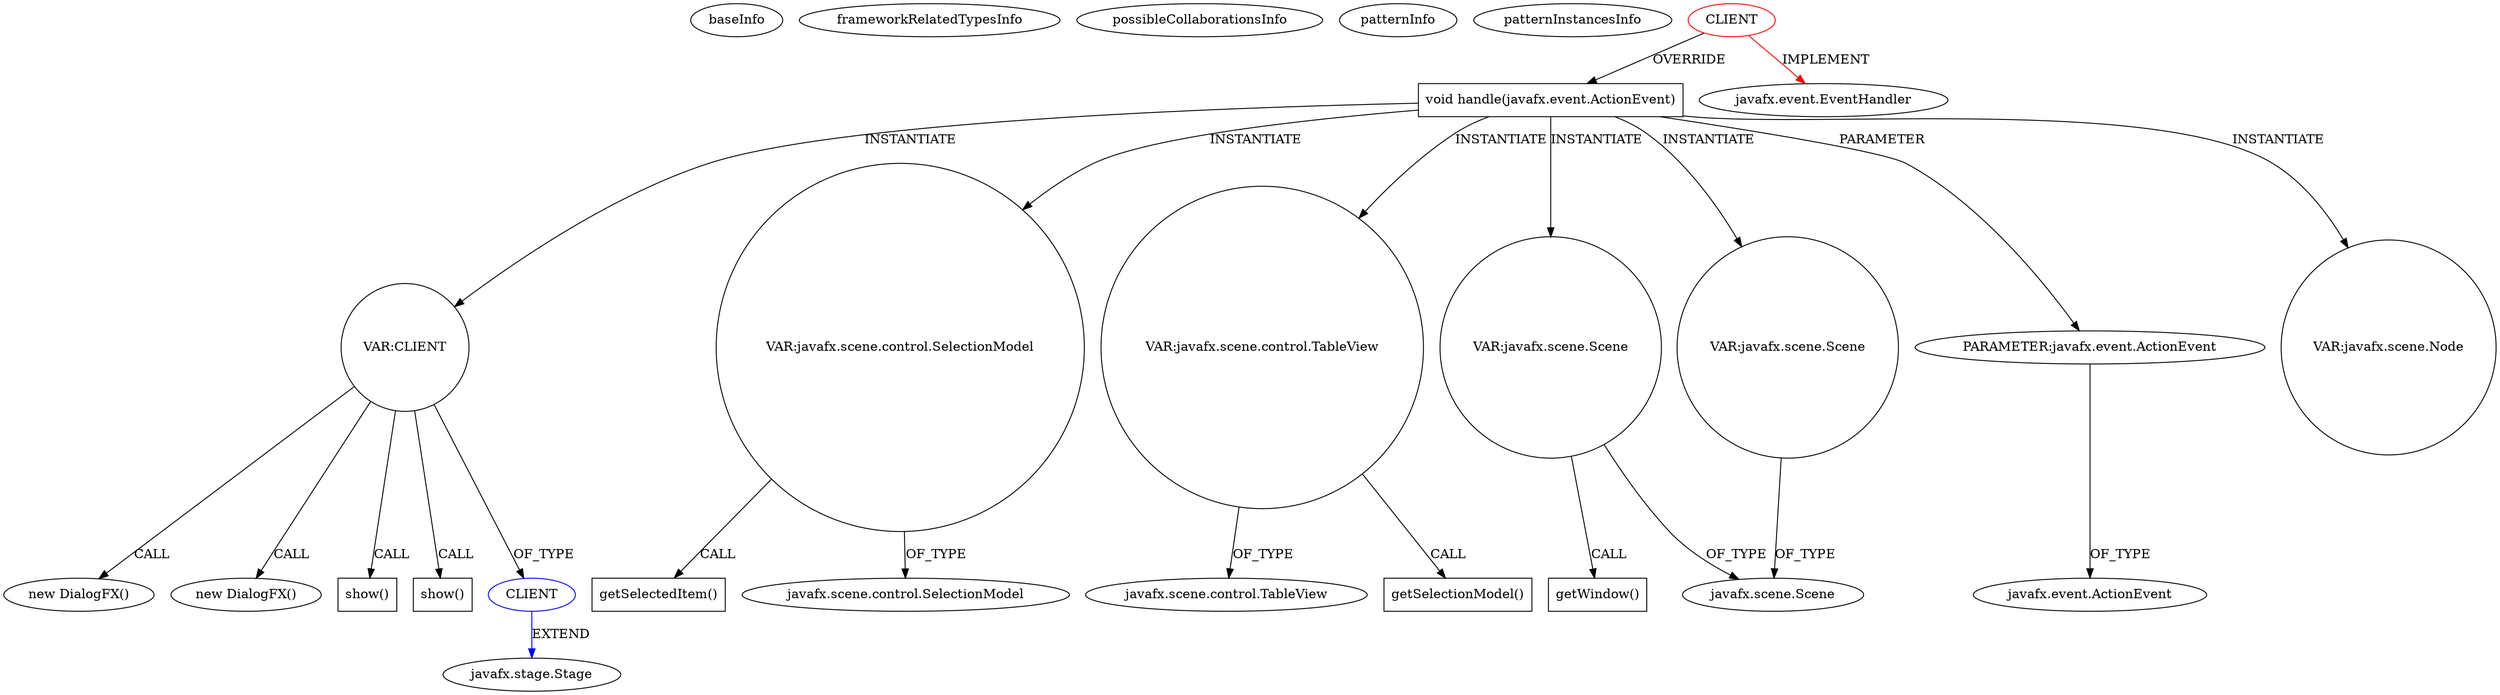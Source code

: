 digraph {
baseInfo[graphId=3400,category="pattern",isAnonymous=false,possibleRelation=true]
frameworkRelatedTypesInfo[0="javafx.event.EventHandler"]
possibleCollaborationsInfo[0="3400~INSTANTIATION-OVERRIDING_METHOD_DECLARATION-~javafx.event.EventHandler ~javafx.stage.Stage ~false~false"]
patternInfo[frequency=2.0,patternRootClient=0]
patternInstancesInfo[0="c1um5y-ShotPatterns~/c1um5y-ShotPatterns/ShotPatterns-master/src/org/shotpatterns/ui/ShotPatternsFX.java~DeleteButtonHandler~2234",1="c1um5y-ShotPatterns~/c1um5y-ShotPatterns/ShotPatterns-master/src/org/shotpatterns/ui/ShotPatternsFX.java~SearchSimilarMoviesButtonHandler~2233"]
11[label="new DialogFX()",vertexType="CONSTRUCTOR_CALL",isFrameworkType=false]
12[label="VAR:CLIENT",vertexType="VARIABLE_EXPRESION",isFrameworkType=false,shape=circle]
2[label="void handle(javafx.event.ActionEvent)",vertexType="OVERRIDING_METHOD_DECLARATION",isFrameworkType=false,shape=box]
0[label="CLIENT",vertexType="ROOT_CLIENT_CLASS_DECLARATION",isFrameworkType=false,color=red]
23[label="new DialogFX()",vertexType="CONSTRUCTOR_CALL",isFrameworkType=false]
32[label="show()",vertexType="INSIDE_CALL",isFrameworkType=false,shape=box]
22[label="show()",vertexType="INSIDE_CALL",isFrameworkType=false,shape=box]
5[label="VAR:javafx.scene.control.SelectionModel",vertexType="VARIABLE_EXPRESION",isFrameworkType=false,shape=circle]
6[label="getSelectedItem()",vertexType="INSIDE_CALL",isFrameworkType=false,shape=box]
7[label="javafx.scene.control.SelectionModel",vertexType="FRAMEWORK_CLASS_TYPE",isFrameworkType=false]
1[label="javafx.event.EventHandler",vertexType="FRAMEWORK_INTERFACE_TYPE",isFrameworkType=false]
8[label="VAR:javafx.scene.control.TableView",vertexType="VARIABLE_EXPRESION",isFrameworkType=false,shape=circle]
10[label="javafx.scene.control.TableView",vertexType="FRAMEWORK_CLASS_TYPE",isFrameworkType=false]
15[label="VAR:javafx.scene.Scene",vertexType="VARIABLE_EXPRESION",isFrameworkType=false,shape=circle]
25[label="VAR:javafx.scene.Scene",vertexType="VARIABLE_EXPRESION",isFrameworkType=false,shape=circle]
3[label="PARAMETER:javafx.event.ActionEvent",vertexType="PARAMETER_DECLARATION",isFrameworkType=false]
4[label="javafx.event.ActionEvent",vertexType="FRAMEWORK_CLASS_TYPE",isFrameworkType=false]
16[label="getWindow()",vertexType="INSIDE_CALL",isFrameworkType=false,shape=box]
9[label="getSelectionModel()",vertexType="INSIDE_CALL",isFrameworkType=false,shape=box]
17[label="javafx.scene.Scene",vertexType="FRAMEWORK_CLASS_TYPE",isFrameworkType=false]
13[label="CLIENT",vertexType="REFERENCE_CLIENT_CLASS_DECLARATION",isFrameworkType=false,color=blue]
14[label="javafx.stage.Stage",vertexType="FRAMEWORK_CLASS_TYPE",isFrameworkType=false]
18[label="VAR:javafx.scene.Node",vertexType="VARIABLE_EXPRESION",isFrameworkType=false,shape=circle]
8->10[label="OF_TYPE"]
15->17[label="OF_TYPE"]
5->7[label="OF_TYPE"]
2->15[label="INSTANTIATE"]
2->5[label="INSTANTIATE"]
15->16[label="CALL"]
2->25[label="INSTANTIATE"]
8->9[label="CALL"]
3->4[label="OF_TYPE"]
0->2[label="OVERRIDE"]
2->12[label="INSTANTIATE"]
12->23[label="CALL"]
2->18[label="INSTANTIATE"]
13->14[label="EXTEND",color=blue]
12->11[label="CALL"]
2->8[label="INSTANTIATE"]
0->1[label="IMPLEMENT",color=red]
2->3[label="PARAMETER"]
25->17[label="OF_TYPE"]
12->13[label="OF_TYPE"]
12->22[label="CALL"]
12->32[label="CALL"]
5->6[label="CALL"]
}
